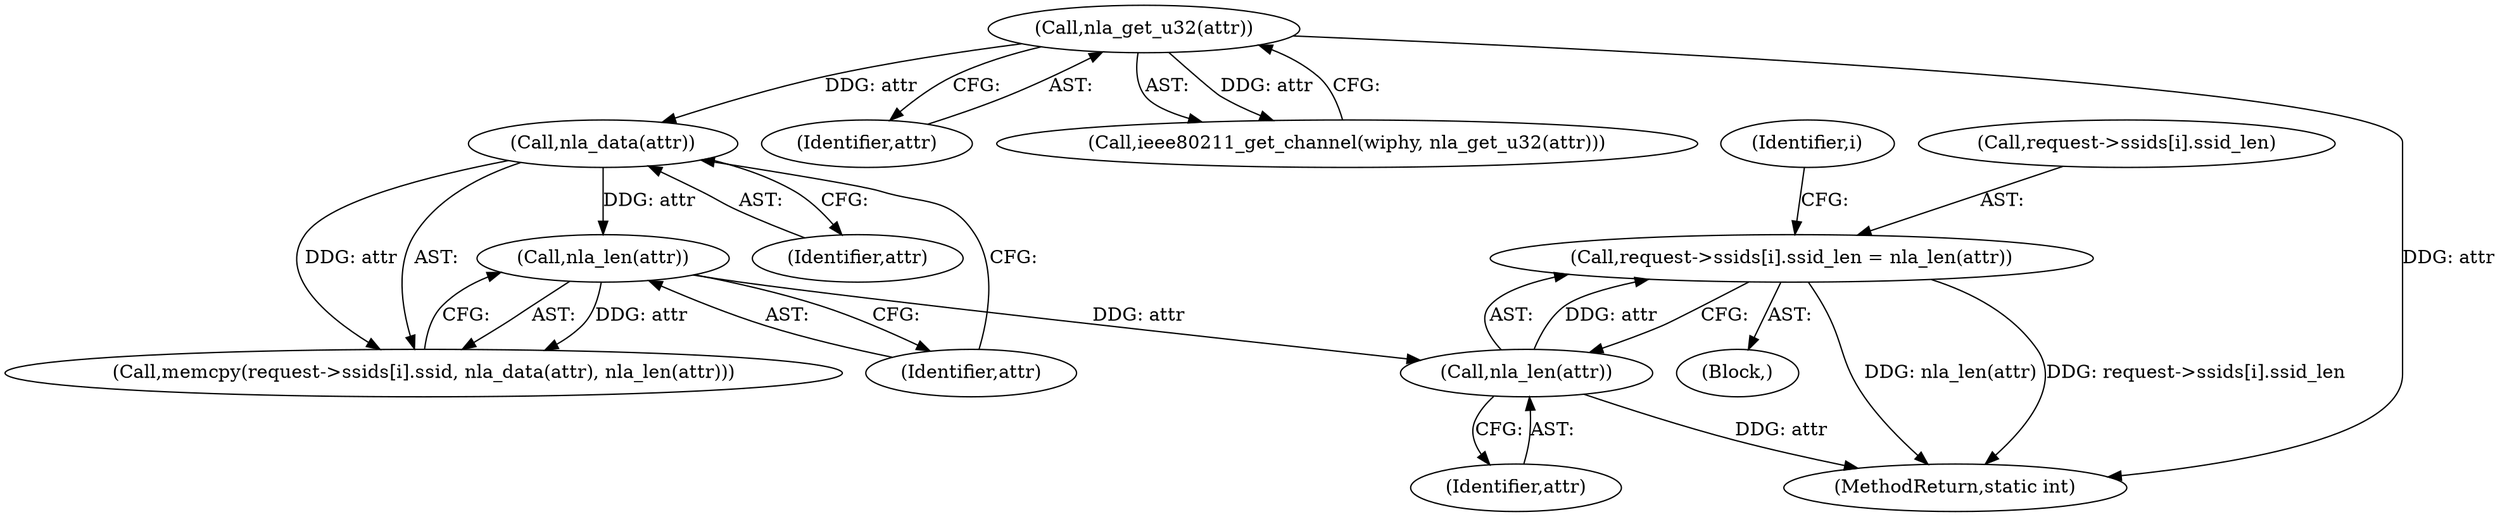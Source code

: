 digraph "1_linux_208c72f4fe44fe09577e7975ba0e7fa0278f3d03_0@del" {
"1000506" [label="(Call,request->ssids[i].ssid_len = nla_len(attr))"];
"1000514" [label="(Call,nla_len(attr))"];
"1000504" [label="(Call,nla_len(attr))"];
"1000502" [label="(Call,nla_data(attr))"];
"1000360" [label="(Call,nla_get_u32(attr))"];
"1000517" [label="(Identifier,i)"];
"1000505" [label="(Identifier,attr)"];
"1000361" [label="(Identifier,attr)"];
"1000477" [label="(Block,)"];
"1000358" [label="(Call,ieee80211_get_channel(wiphy, nla_get_u32(attr)))"];
"1000515" [label="(Identifier,attr)"];
"1000360" [label="(Call,nla_get_u32(attr))"];
"1000504" [label="(Call,nla_len(attr))"];
"1000494" [label="(Call,memcpy(request->ssids[i].ssid, nla_data(attr), nla_len(attr)))"];
"1000598" [label="(MethodReturn,static int)"];
"1000503" [label="(Identifier,attr)"];
"1000506" [label="(Call,request->ssids[i].ssid_len = nla_len(attr))"];
"1000514" [label="(Call,nla_len(attr))"];
"1000502" [label="(Call,nla_data(attr))"];
"1000507" [label="(Call,request->ssids[i].ssid_len)"];
"1000506" -> "1000477"  [label="AST: "];
"1000506" -> "1000514"  [label="CFG: "];
"1000507" -> "1000506"  [label="AST: "];
"1000514" -> "1000506"  [label="AST: "];
"1000517" -> "1000506"  [label="CFG: "];
"1000506" -> "1000598"  [label="DDG: nla_len(attr)"];
"1000506" -> "1000598"  [label="DDG: request->ssids[i].ssid_len"];
"1000514" -> "1000506"  [label="DDG: attr"];
"1000514" -> "1000515"  [label="CFG: "];
"1000515" -> "1000514"  [label="AST: "];
"1000514" -> "1000598"  [label="DDG: attr"];
"1000504" -> "1000514"  [label="DDG: attr"];
"1000504" -> "1000494"  [label="AST: "];
"1000504" -> "1000505"  [label="CFG: "];
"1000505" -> "1000504"  [label="AST: "];
"1000494" -> "1000504"  [label="CFG: "];
"1000504" -> "1000494"  [label="DDG: attr"];
"1000502" -> "1000504"  [label="DDG: attr"];
"1000502" -> "1000494"  [label="AST: "];
"1000502" -> "1000503"  [label="CFG: "];
"1000503" -> "1000502"  [label="AST: "];
"1000505" -> "1000502"  [label="CFG: "];
"1000502" -> "1000494"  [label="DDG: attr"];
"1000360" -> "1000502"  [label="DDG: attr"];
"1000360" -> "1000358"  [label="AST: "];
"1000360" -> "1000361"  [label="CFG: "];
"1000361" -> "1000360"  [label="AST: "];
"1000358" -> "1000360"  [label="CFG: "];
"1000360" -> "1000598"  [label="DDG: attr"];
"1000360" -> "1000358"  [label="DDG: attr"];
}
